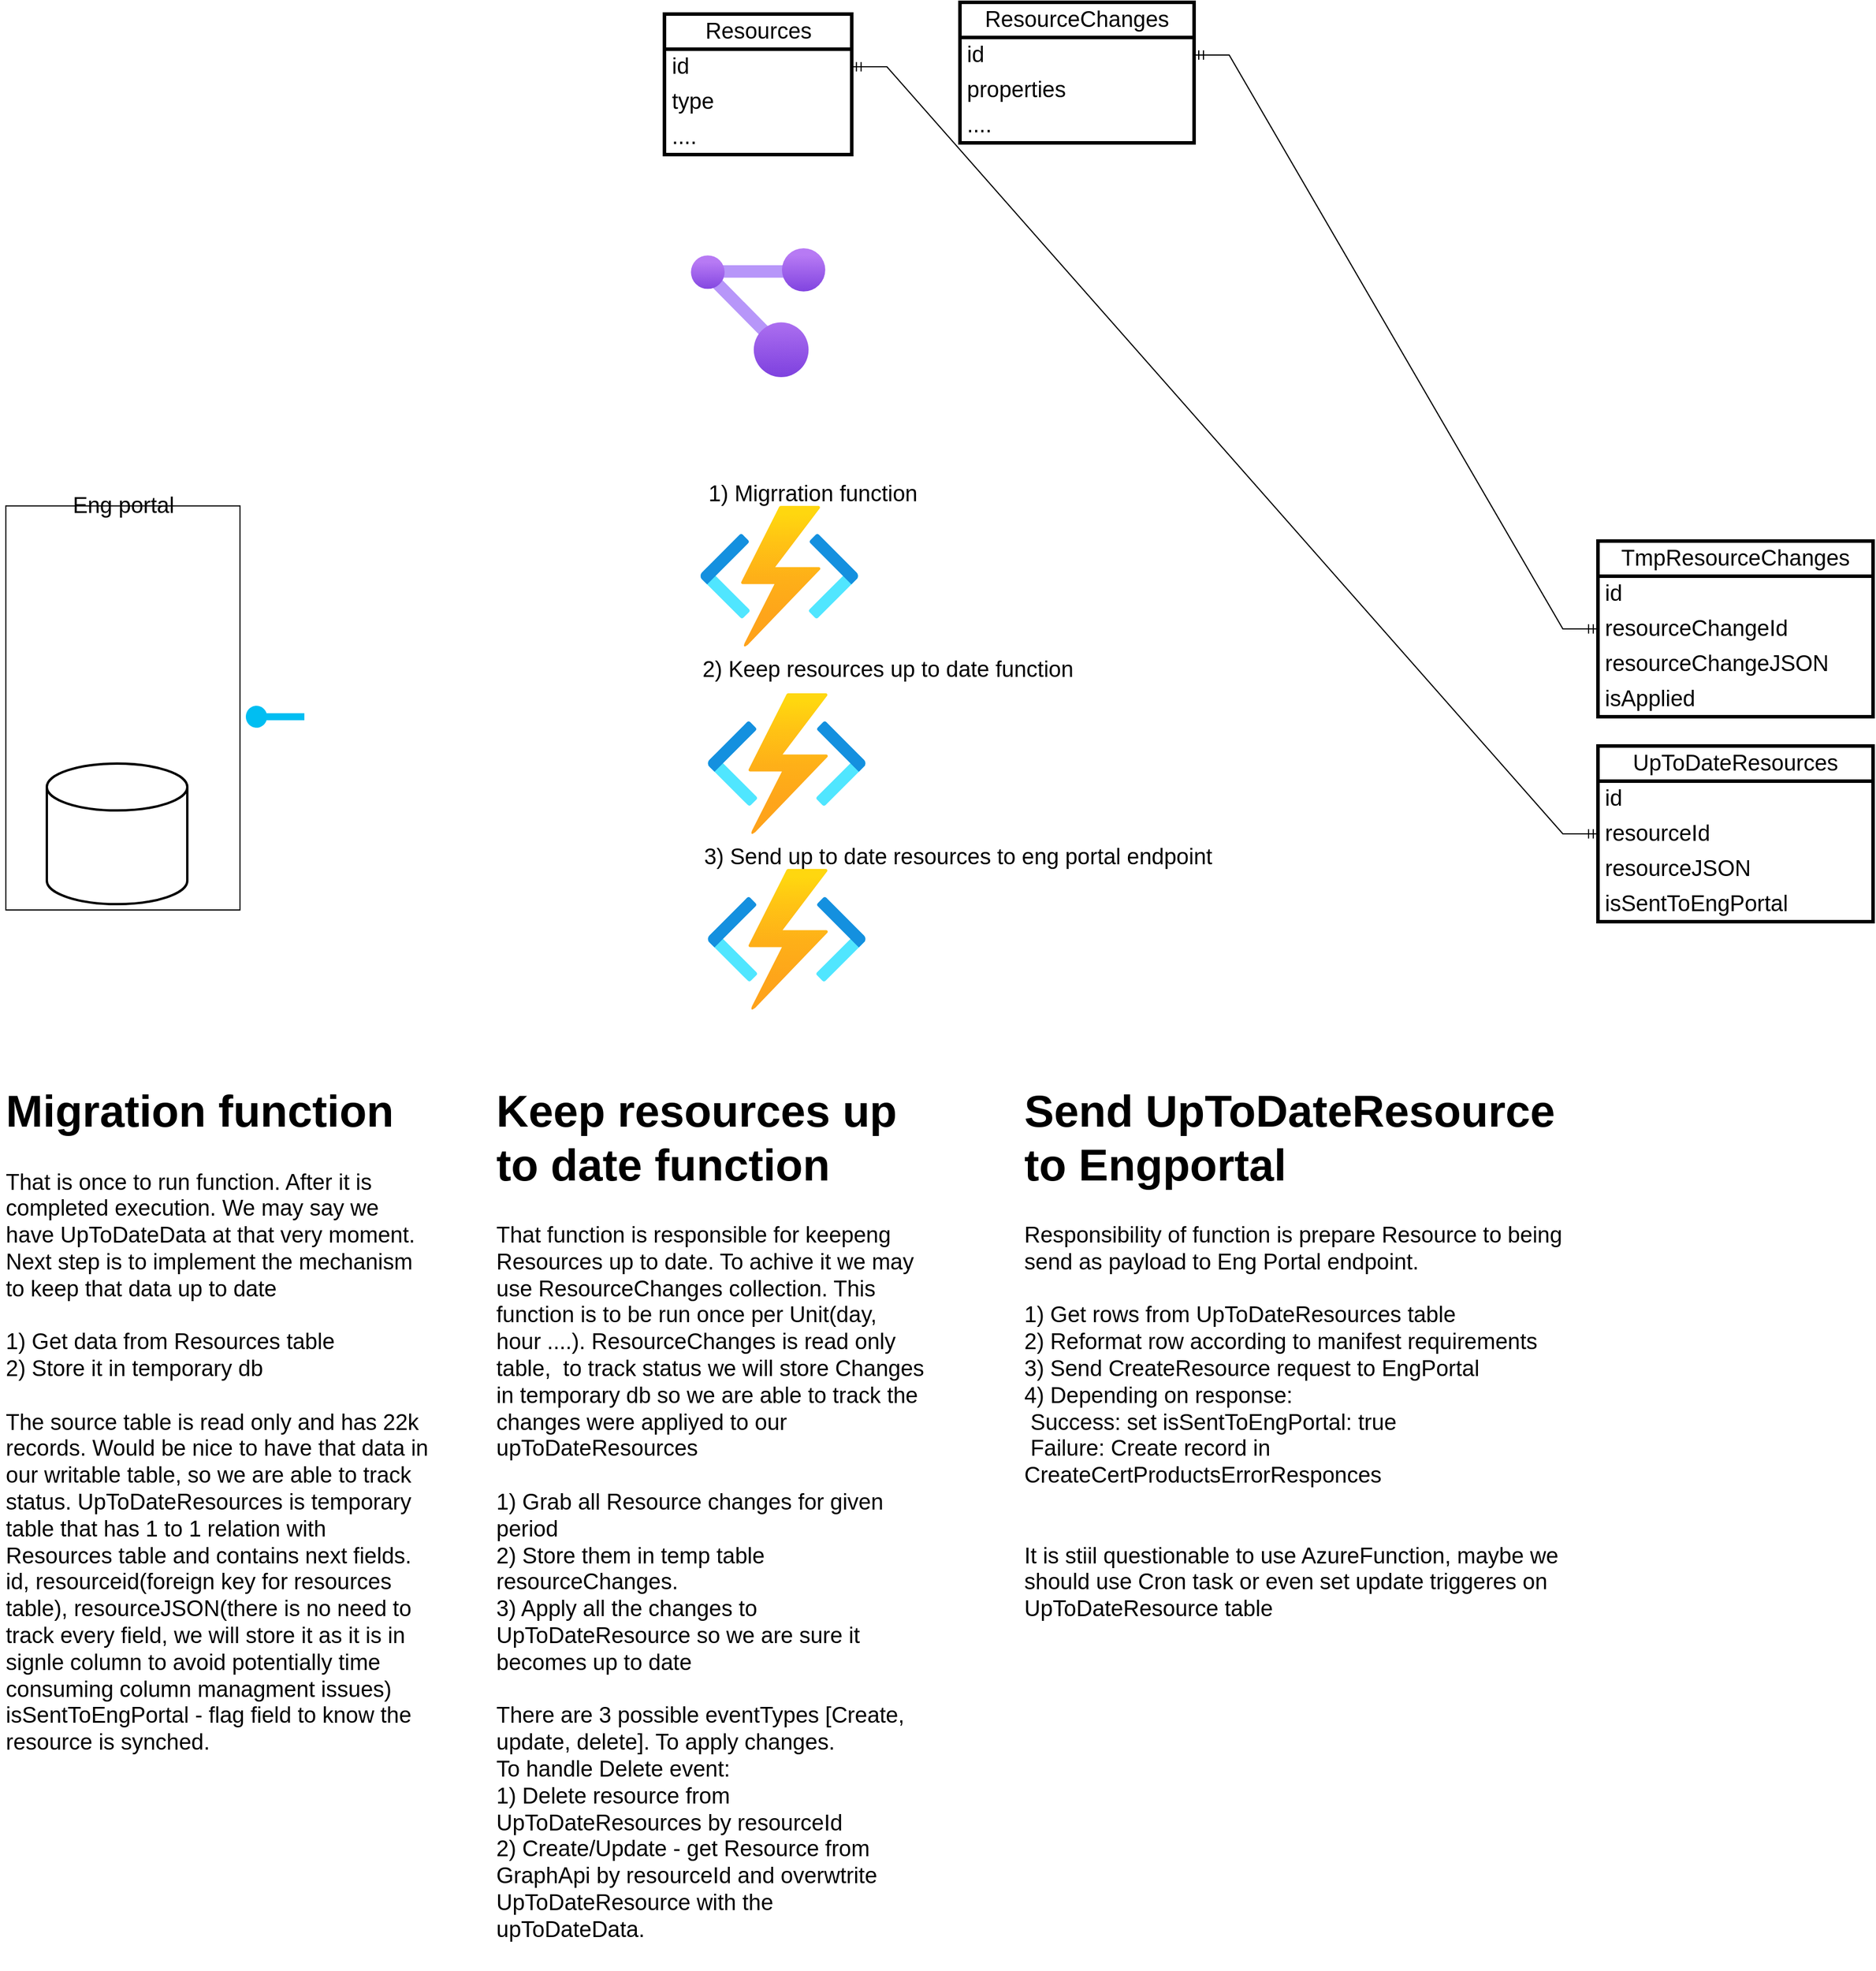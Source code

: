 <mxfile version="20.8.20" type="github">
  <diagram name="Page-1" id="t9uQAWmX41yd_XQ180Mt">
    <mxGraphModel dx="2049" dy="1137" grid="1" gridSize="10" guides="1" tooltips="1" connect="1" arrows="1" fold="1" page="1" pageScale="1" pageWidth="1600" pageHeight="1200" math="0" shadow="0">
      <root>
        <mxCell id="0" />
        <mxCell id="1" parent="0" />
        <mxCell id="L1L9Y7wpmhGUglrIA7kA-1" value="" style="rounded=0;whiteSpace=wrap;html=1;" parent="1" vertex="1">
          <mxGeometry x="5" y="440" width="200" height="345" as="geometry" />
        </mxCell>
        <mxCell id="L1L9Y7wpmhGUglrIA7kA-2" value="" style="strokeWidth=2;html=1;shape=mxgraph.flowchart.database;whiteSpace=wrap;" parent="1" vertex="1">
          <mxGeometry x="40" y="660" width="120" height="120" as="geometry" />
        </mxCell>
        <mxCell id="L1L9Y7wpmhGUglrIA7kA-3" value="" style="verticalLabelPosition=bottom;html=1;verticalAlign=top;align=center;strokeColor=none;fillColor=#00BEF2;shape=mxgraph.azure.service_endpoint;" parent="1" vertex="1">
          <mxGeometry x="210" y="610" width="50" height="20" as="geometry" />
        </mxCell>
        <mxCell id="L1L9Y7wpmhGUglrIA7kA-4" value="&lt;font style=&quot;font-size: 19px;&quot;&gt;Eng portal&lt;/font&gt;" style="text;html=1;align=center;verticalAlign=middle;resizable=0;points=[];autosize=1;strokeColor=none;fillColor=none;strokeWidth=3;" parent="1" vertex="1">
          <mxGeometry x="50" y="420" width="110" height="40" as="geometry" />
        </mxCell>
        <mxCell id="L1L9Y7wpmhGUglrIA7kA-5" value="" style="aspect=fixed;html=1;points=[];align=center;image;fontSize=12;image=img/lib/azure2/management_governance/Resource_Graph_Explorer.svg;strokeWidth=3;" parent="1" vertex="1">
          <mxGeometry x="590" y="220" width="115.16" height="110" as="geometry" />
        </mxCell>
        <mxCell id="L1L9Y7wpmhGUglrIA7kA-6" value="Resources" style="swimlane;fontStyle=0;childLayout=stackLayout;horizontal=1;startSize=30;horizontalStack=0;resizeParent=1;resizeParentMax=0;resizeLast=0;collapsible=1;marginBottom=0;whiteSpace=wrap;html=1;strokeWidth=3;fontSize=19;" parent="1" vertex="1">
          <mxGeometry x="567.58" y="20" width="160" height="120" as="geometry" />
        </mxCell>
        <mxCell id="L1L9Y7wpmhGUglrIA7kA-7" value="id" style="text;strokeColor=none;fillColor=none;align=left;verticalAlign=middle;spacingLeft=4;spacingRight=4;overflow=hidden;points=[[0,0.5],[1,0.5]];portConstraint=eastwest;rotatable=0;whiteSpace=wrap;html=1;fontSize=19;" parent="L1L9Y7wpmhGUglrIA7kA-6" vertex="1">
          <mxGeometry y="30" width="160" height="30" as="geometry" />
        </mxCell>
        <mxCell id="L1L9Y7wpmhGUglrIA7kA-8" value="type" style="text;strokeColor=none;fillColor=none;align=left;verticalAlign=middle;spacingLeft=4;spacingRight=4;overflow=hidden;points=[[0,0.5],[1,0.5]];portConstraint=eastwest;rotatable=0;whiteSpace=wrap;html=1;fontSize=19;" parent="L1L9Y7wpmhGUglrIA7kA-6" vertex="1">
          <mxGeometry y="60" width="160" height="30" as="geometry" />
        </mxCell>
        <mxCell id="L1L9Y7wpmhGUglrIA7kA-9" value="....&lt;br&gt;" style="text;strokeColor=none;fillColor=none;align=left;verticalAlign=middle;spacingLeft=4;spacingRight=4;overflow=hidden;points=[[0,0.5],[1,0.5]];portConstraint=eastwest;rotatable=0;whiteSpace=wrap;html=1;fontSize=19;" parent="L1L9Y7wpmhGUglrIA7kA-6" vertex="1">
          <mxGeometry y="90" width="160" height="30" as="geometry" />
        </mxCell>
        <mxCell id="L1L9Y7wpmhGUglrIA7kA-10" value="ResourceChanges" style="swimlane;fontStyle=0;childLayout=stackLayout;horizontal=1;startSize=30;horizontalStack=0;resizeParent=1;resizeParentMax=0;resizeLast=0;collapsible=1;marginBottom=0;whiteSpace=wrap;html=1;strokeWidth=3;fontSize=19;" parent="1" vertex="1">
          <mxGeometry x="820" y="10" width="200" height="120" as="geometry" />
        </mxCell>
        <mxCell id="L1L9Y7wpmhGUglrIA7kA-11" value="id" style="text;strokeColor=none;fillColor=none;align=left;verticalAlign=middle;spacingLeft=4;spacingRight=4;overflow=hidden;points=[[0,0.5],[1,0.5]];portConstraint=eastwest;rotatable=0;whiteSpace=wrap;html=1;fontSize=19;" parent="L1L9Y7wpmhGUglrIA7kA-10" vertex="1">
          <mxGeometry y="30" width="200" height="30" as="geometry" />
        </mxCell>
        <mxCell id="L1L9Y7wpmhGUglrIA7kA-12" value="properties" style="text;strokeColor=none;fillColor=none;align=left;verticalAlign=middle;spacingLeft=4;spacingRight=4;overflow=hidden;points=[[0,0.5],[1,0.5]];portConstraint=eastwest;rotatable=0;whiteSpace=wrap;html=1;fontSize=19;" parent="L1L9Y7wpmhGUglrIA7kA-10" vertex="1">
          <mxGeometry y="60" width="200" height="30" as="geometry" />
        </mxCell>
        <mxCell id="L1L9Y7wpmhGUglrIA7kA-13" value="...." style="text;strokeColor=none;fillColor=none;align=left;verticalAlign=middle;spacingLeft=4;spacingRight=4;overflow=hidden;points=[[0,0.5],[1,0.5]];portConstraint=eastwest;rotatable=0;whiteSpace=wrap;html=1;fontSize=19;" parent="L1L9Y7wpmhGUglrIA7kA-10" vertex="1">
          <mxGeometry y="90" width="200" height="30" as="geometry" />
        </mxCell>
        <mxCell id="L1L9Y7wpmhGUglrIA7kA-14" value="UpToDateResources" style="swimlane;fontStyle=0;childLayout=stackLayout;horizontal=1;startSize=30;horizontalStack=0;resizeParent=1;resizeParentMax=0;resizeLast=0;collapsible=1;marginBottom=0;whiteSpace=wrap;html=1;strokeWidth=3;fontSize=19;" parent="1" vertex="1">
          <mxGeometry x="1365" y="645" width="235" height="150" as="geometry" />
        </mxCell>
        <mxCell id="L1L9Y7wpmhGUglrIA7kA-15" value="id" style="text;strokeColor=none;fillColor=none;align=left;verticalAlign=middle;spacingLeft=4;spacingRight=4;overflow=hidden;points=[[0,0.5],[1,0.5]];portConstraint=eastwest;rotatable=0;whiteSpace=wrap;html=1;fontSize=19;" parent="L1L9Y7wpmhGUglrIA7kA-14" vertex="1">
          <mxGeometry y="30" width="235" height="30" as="geometry" />
        </mxCell>
        <mxCell id="L1L9Y7wpmhGUglrIA7kA-16" value="resourceId" style="text;strokeColor=none;fillColor=none;align=left;verticalAlign=middle;spacingLeft=4;spacingRight=4;overflow=hidden;points=[[0,0.5],[1,0.5]];portConstraint=eastwest;rotatable=0;whiteSpace=wrap;html=1;fontSize=19;" parent="L1L9Y7wpmhGUglrIA7kA-14" vertex="1">
          <mxGeometry y="60" width="235" height="30" as="geometry" />
        </mxCell>
        <mxCell id="L1L9Y7wpmhGUglrIA7kA-18" value="resourceJSON" style="text;strokeColor=none;fillColor=none;align=left;verticalAlign=middle;spacingLeft=4;spacingRight=4;overflow=hidden;points=[[0,0.5],[1,0.5]];portConstraint=eastwest;rotatable=0;whiteSpace=wrap;html=1;fontSize=19;" parent="L1L9Y7wpmhGUglrIA7kA-14" vertex="1">
          <mxGeometry y="90" width="235" height="30" as="geometry" />
        </mxCell>
        <mxCell id="L1L9Y7wpmhGUglrIA7kA-17" value="isSentToEngPortal" style="text;strokeColor=none;fillColor=none;align=left;verticalAlign=middle;spacingLeft=4;spacingRight=4;overflow=hidden;points=[[0,0.5],[1,0.5]];portConstraint=eastwest;rotatable=0;whiteSpace=wrap;html=1;fontSize=19;" parent="L1L9Y7wpmhGUglrIA7kA-14" vertex="1">
          <mxGeometry y="120" width="235" height="30" as="geometry" />
        </mxCell>
        <mxCell id="L1L9Y7wpmhGUglrIA7kA-19" value="" style="edgeStyle=entityRelationEdgeStyle;fontSize=12;html=1;endArrow=ERmandOne;startArrow=ERmandOne;rounded=0;exitX=1;exitY=0.5;exitDx=0;exitDy=0;entryX=0;entryY=0.5;entryDx=0;entryDy=0;" parent="1" source="L1L9Y7wpmhGUglrIA7kA-7" target="L1L9Y7wpmhGUglrIA7kA-16" edge="1">
          <mxGeometry width="100" height="100" relative="1" as="geometry">
            <mxPoint x="740" y="480" as="sourcePoint" />
            <mxPoint x="840" y="380" as="targetPoint" />
          </mxGeometry>
        </mxCell>
        <mxCell id="L1L9Y7wpmhGUglrIA7kA-21" value="" style="aspect=fixed;html=1;points=[];align=center;image;fontSize=12;image=img/lib/azure2/compute/Function_Apps.svg;strokeWidth=3;" parent="1" vertex="1">
          <mxGeometry x="597.66" y="440" width="136" height="120" as="geometry" />
        </mxCell>
        <mxCell id="L1L9Y7wpmhGUglrIA7kA-22" value="1) Migrration function" style="text;html=1;align=center;verticalAlign=middle;resizable=0;points=[];autosize=1;strokeColor=none;fillColor=none;fontSize=19;" parent="1" vertex="1">
          <mxGeometry x="594" y="410" width="200" height="40" as="geometry" />
        </mxCell>
        <mxCell id="L1L9Y7wpmhGUglrIA7kA-23" value="" style="aspect=fixed;html=1;points=[];align=center;image;fontSize=12;image=img/lib/azure2/compute/Function_Apps.svg;strokeWidth=3;" parent="1" vertex="1">
          <mxGeometry x="604" y="600" width="136" height="120" as="geometry" />
        </mxCell>
        <mxCell id="L1L9Y7wpmhGUglrIA7kA-24" value="2) Keep resources up to date function" style="text;html=1;align=center;verticalAlign=middle;resizable=0;points=[];autosize=1;strokeColor=none;fillColor=none;fontSize=19;" parent="1" vertex="1">
          <mxGeometry x="587.66" y="560" width="340" height="40" as="geometry" />
        </mxCell>
        <mxCell id="L1L9Y7wpmhGUglrIA7kA-25" value="" style="aspect=fixed;html=1;points=[];align=center;image;fontSize=12;image=img/lib/azure2/compute/Function_Apps.svg;strokeWidth=3;" parent="1" vertex="1">
          <mxGeometry x="604" y="750" width="136" height="120" as="geometry" />
        </mxCell>
        <mxCell id="L1L9Y7wpmhGUglrIA7kA-26" value="3) Send up to date resources to eng portal endpoint" style="text;html=1;align=center;verticalAlign=middle;resizable=0;points=[];autosize=1;strokeColor=none;fillColor=none;fontSize=19;" parent="1" vertex="1">
          <mxGeometry x="587.66" y="720" width="460" height="40" as="geometry" />
        </mxCell>
        <mxCell id="L1L9Y7wpmhGUglrIA7kA-30" value="&lt;h1&gt;Migration function&lt;/h1&gt;&lt;div&gt;That is once to run function. After it is completed execution. We may say we have UpToDateData at that very moment. Next step is to implement the mechanism to keep that data up to date&lt;/div&gt;&lt;div&gt;&lt;br&gt;&lt;/div&gt;&lt;div&gt;1) Get data from Resources table&lt;/div&gt;&lt;div&gt;2) Store it in temporary db&lt;/div&gt;&lt;div&gt;&lt;br&gt;&lt;/div&gt;&lt;div&gt;The source table is read only and has 22k records. Would be nice to have that data in our writable table, so we are able to track status. UpToDateResources is temporary table that has 1 to 1 relation with Resources table and contains next fields. id, resourceid(foreign key for resources table), resourceJSON(there is no need to track every field, we will store it as it is in signle column to avoid potentially time consuming column managment issues)&lt;/div&gt;&lt;div&gt;isSentToEngPortal - flag field to know the resource is synched.&amp;nbsp;&lt;/div&gt;" style="text;html=1;strokeColor=none;fillColor=none;spacing=5;spacingTop=-20;whiteSpace=wrap;overflow=hidden;rounded=0;fontSize=19;" parent="1" vertex="1">
          <mxGeometry y="920" width="370" height="730" as="geometry" />
        </mxCell>
        <mxCell id="L1L9Y7wpmhGUglrIA7kA-31" value="&lt;h1&gt;&lt;span style=&quot;background-color: initial;&quot;&gt;Keep resources up to date function&lt;/span&gt;&lt;/h1&gt;&lt;div&gt;That function is responsible for keepeng Resources up to date. To achive it we may use ResourceChanges collection. This function is to be run once per Unit(day, hour ....). ResourceChanges is read only table,&amp;nbsp; to track status we will store Changes in temporary db so we are able to track the changes were appliyed to our upToDateResources&lt;/div&gt;&lt;div&gt;&lt;br&gt;&lt;/div&gt;&lt;div&gt;1) Grab all Resource changes for given period&lt;/div&gt;&lt;div&gt;2) Store them in temp table resourceChanges.&lt;/div&gt;&lt;div&gt;3) Apply all the changes to UpToDateResource so we are sure it becomes up to date&lt;/div&gt;&lt;div&gt;&lt;br&gt;&lt;/div&gt;&lt;div&gt;There are 3 possible eventTypes [Create, update, delete]. To apply changes.&lt;/div&gt;&lt;div&gt;To handle Delete event:&lt;/div&gt;&lt;div&gt;1) Delete resource from UpToDateResources by resourceId&lt;/div&gt;&lt;div&gt;2) Create/Update - get Resource from GraphApi by resourceId and overwtrite UpToDateResource with the upToDateData.&amp;nbsp;&lt;/div&gt;" style="text;html=1;strokeColor=none;fillColor=none;spacing=5;spacingTop=-20;whiteSpace=wrap;overflow=hidden;rounded=0;fontSize=19;" parent="1" vertex="1">
          <mxGeometry x="419" y="920" width="375" height="770" as="geometry" />
        </mxCell>
        <mxCell id="L1L9Y7wpmhGUglrIA7kA-34" value="TmpResourceChanges" style="swimlane;fontStyle=0;childLayout=stackLayout;horizontal=1;startSize=30;horizontalStack=0;resizeParent=1;resizeParentMax=0;resizeLast=0;collapsible=1;marginBottom=0;whiteSpace=wrap;html=1;strokeWidth=3;fontSize=19;" parent="1" vertex="1">
          <mxGeometry x="1365" y="470" width="235" height="150" as="geometry" />
        </mxCell>
        <mxCell id="L1L9Y7wpmhGUglrIA7kA-35" value="id" style="text;strokeColor=none;fillColor=none;align=left;verticalAlign=middle;spacingLeft=4;spacingRight=4;overflow=hidden;points=[[0,0.5],[1,0.5]];portConstraint=eastwest;rotatable=0;whiteSpace=wrap;html=1;fontSize=19;" parent="L1L9Y7wpmhGUglrIA7kA-34" vertex="1">
          <mxGeometry y="30" width="235" height="30" as="geometry" />
        </mxCell>
        <mxCell id="L1L9Y7wpmhGUglrIA7kA-36" value="resourceChangeId" style="text;strokeColor=none;fillColor=none;align=left;verticalAlign=middle;spacingLeft=4;spacingRight=4;overflow=hidden;points=[[0,0.5],[1,0.5]];portConstraint=eastwest;rotatable=0;whiteSpace=wrap;html=1;fontSize=19;" parent="L1L9Y7wpmhGUglrIA7kA-34" vertex="1">
          <mxGeometry y="60" width="235" height="30" as="geometry" />
        </mxCell>
        <mxCell id="L1L9Y7wpmhGUglrIA7kA-37" value="resourceChangeJSON" style="text;strokeColor=none;fillColor=none;align=left;verticalAlign=middle;spacingLeft=4;spacingRight=4;overflow=hidden;points=[[0,0.5],[1,0.5]];portConstraint=eastwest;rotatable=0;whiteSpace=wrap;html=1;fontSize=19;" parent="L1L9Y7wpmhGUglrIA7kA-34" vertex="1">
          <mxGeometry y="90" width="235" height="30" as="geometry" />
        </mxCell>
        <mxCell id="L1L9Y7wpmhGUglrIA7kA-40" value="isApplied" style="text;strokeColor=none;fillColor=none;align=left;verticalAlign=middle;spacingLeft=4;spacingRight=4;overflow=hidden;points=[[0,0.5],[1,0.5]];portConstraint=eastwest;rotatable=0;whiteSpace=wrap;html=1;fontSize=19;" parent="L1L9Y7wpmhGUglrIA7kA-34" vertex="1">
          <mxGeometry y="120" width="235" height="30" as="geometry" />
        </mxCell>
        <mxCell id="L1L9Y7wpmhGUglrIA7kA-38" value="" style="edgeStyle=entityRelationEdgeStyle;fontSize=12;html=1;endArrow=ERmandOne;startArrow=ERmandOne;rounded=0;entryX=0;entryY=0.5;entryDx=0;entryDy=0;" parent="1" source="L1L9Y7wpmhGUglrIA7kA-11" target="L1L9Y7wpmhGUglrIA7kA-36" edge="1">
          <mxGeometry width="100" height="100" relative="1" as="geometry">
            <mxPoint x="1020" y="60" as="sourcePoint" />
            <mxPoint x="1657" y="715" as="targetPoint" />
          </mxGeometry>
        </mxCell>
        <mxCell id="L1L9Y7wpmhGUglrIA7kA-41" value="&lt;h1&gt;Send UpToDateResource to Engportal&lt;/h1&gt;&lt;div&gt;Responsibility of function is prepare Resource to being send as payload to Eng Portal endpoint.&amp;nbsp;&lt;/div&gt;&lt;div&gt;&lt;br&gt;&lt;/div&gt;&lt;div&gt;1) Get rows from UpToDateResources table&lt;/div&gt;&lt;div&gt;2) Reformat row according to manifest requirements&lt;/div&gt;&lt;div&gt;3) Send CreateResource request to EngPortal&lt;/div&gt;&lt;div&gt;4) Depending on response:&lt;/div&gt;&lt;div&gt;&lt;span style=&quot;white-space: pre;&quot;&gt; &lt;/span&gt;Success: set isSentToEngPortal: true&lt;br&gt;&lt;/div&gt;&lt;div&gt;&lt;span style=&quot;white-space: pre;&quot;&gt; &lt;/span&gt;Failure: Create record in CreateCertProductsErrorResponces&lt;br&gt;&lt;/div&gt;&lt;div&gt;&lt;br&gt;&lt;/div&gt;&lt;div&gt;&lt;br&gt;&lt;/div&gt;&lt;div&gt;It is stiil questionable to use AzureFunction, maybe we should use Cron task or even set update triggeres on UpToDateResource table&lt;/div&gt;&lt;div&gt;&lt;br&gt;&lt;/div&gt;" style="text;html=1;strokeColor=none;fillColor=none;spacing=5;spacingTop=-20;whiteSpace=wrap;overflow=hidden;rounded=0;fontSize=19;" parent="1" vertex="1">
          <mxGeometry x="870" y="920" width="480" height="770" as="geometry" />
        </mxCell>
      </root>
    </mxGraphModel>
  </diagram>
</mxfile>
